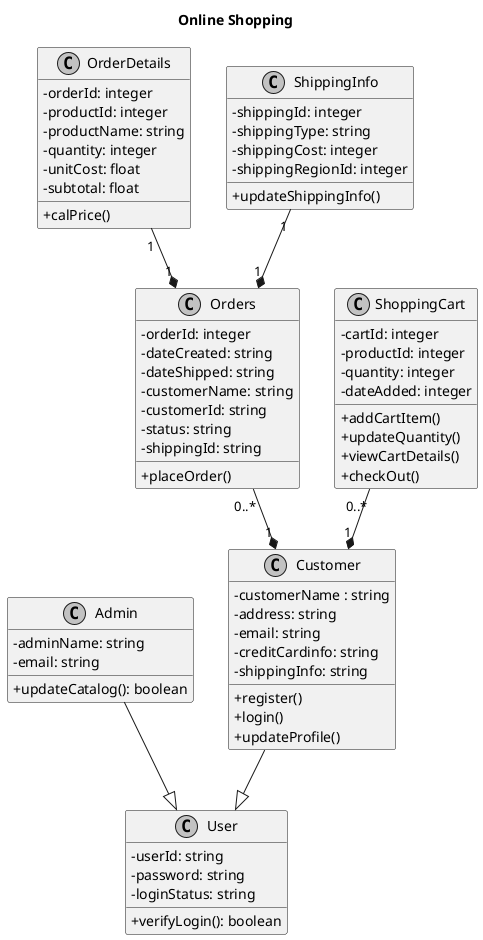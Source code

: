 @startuml

title Online Shopping
skinparam monochrome true
skinparam classAttributeIconSize 0


class Customer {
 -customerName : string
 -address: string
 -email: string
 -creditCardinfo: string
 -shippingInfo: string

 +register()
 +login()
 +updateProfile()

}

class User {
 -userId: string
 -password: string
 -loginStatus: string

 +verifyLogin(): boolean
}
class Admin {
 -adminName: string
 -email: string

 +updateCatalog(): boolean
}

class OrderDetails {
 -orderId: integer
 -productId: integer
 -productName: string
 -quantity: integer
 -unitCost: float
 -subtotal: float

 +calPrice()
}

class ShippingInfo {
 -shippingId: integer
 -shippingType: string
 -shippingCost: integer
 -shippingRegionId: integer

 +updateShippingInfo()

}

class Orders {
 -orderId: integer
 -dateCreated: string
 -dateShipped: string
 -customerName: string
 -customerId: string
 -status: string
 -shippingId: string

 +placeOrder()
}

class ShoppingCart {
 -cartId: integer
 -productId: integer
 -quantity: integer
 -dateAdded: integer

 +addCartItem()
 +updateQuantity()
 +viewCartDetails()
 +checkOut()
}

Customer --|> User
Admin --|> User
OrderDetails "1" --* "1" Orders
Orders "0..*" --* "1" Customer
ShippingInfo "1" --* "1" Orders
ShoppingCart "0..*" --* "1" Customer



@enduml
